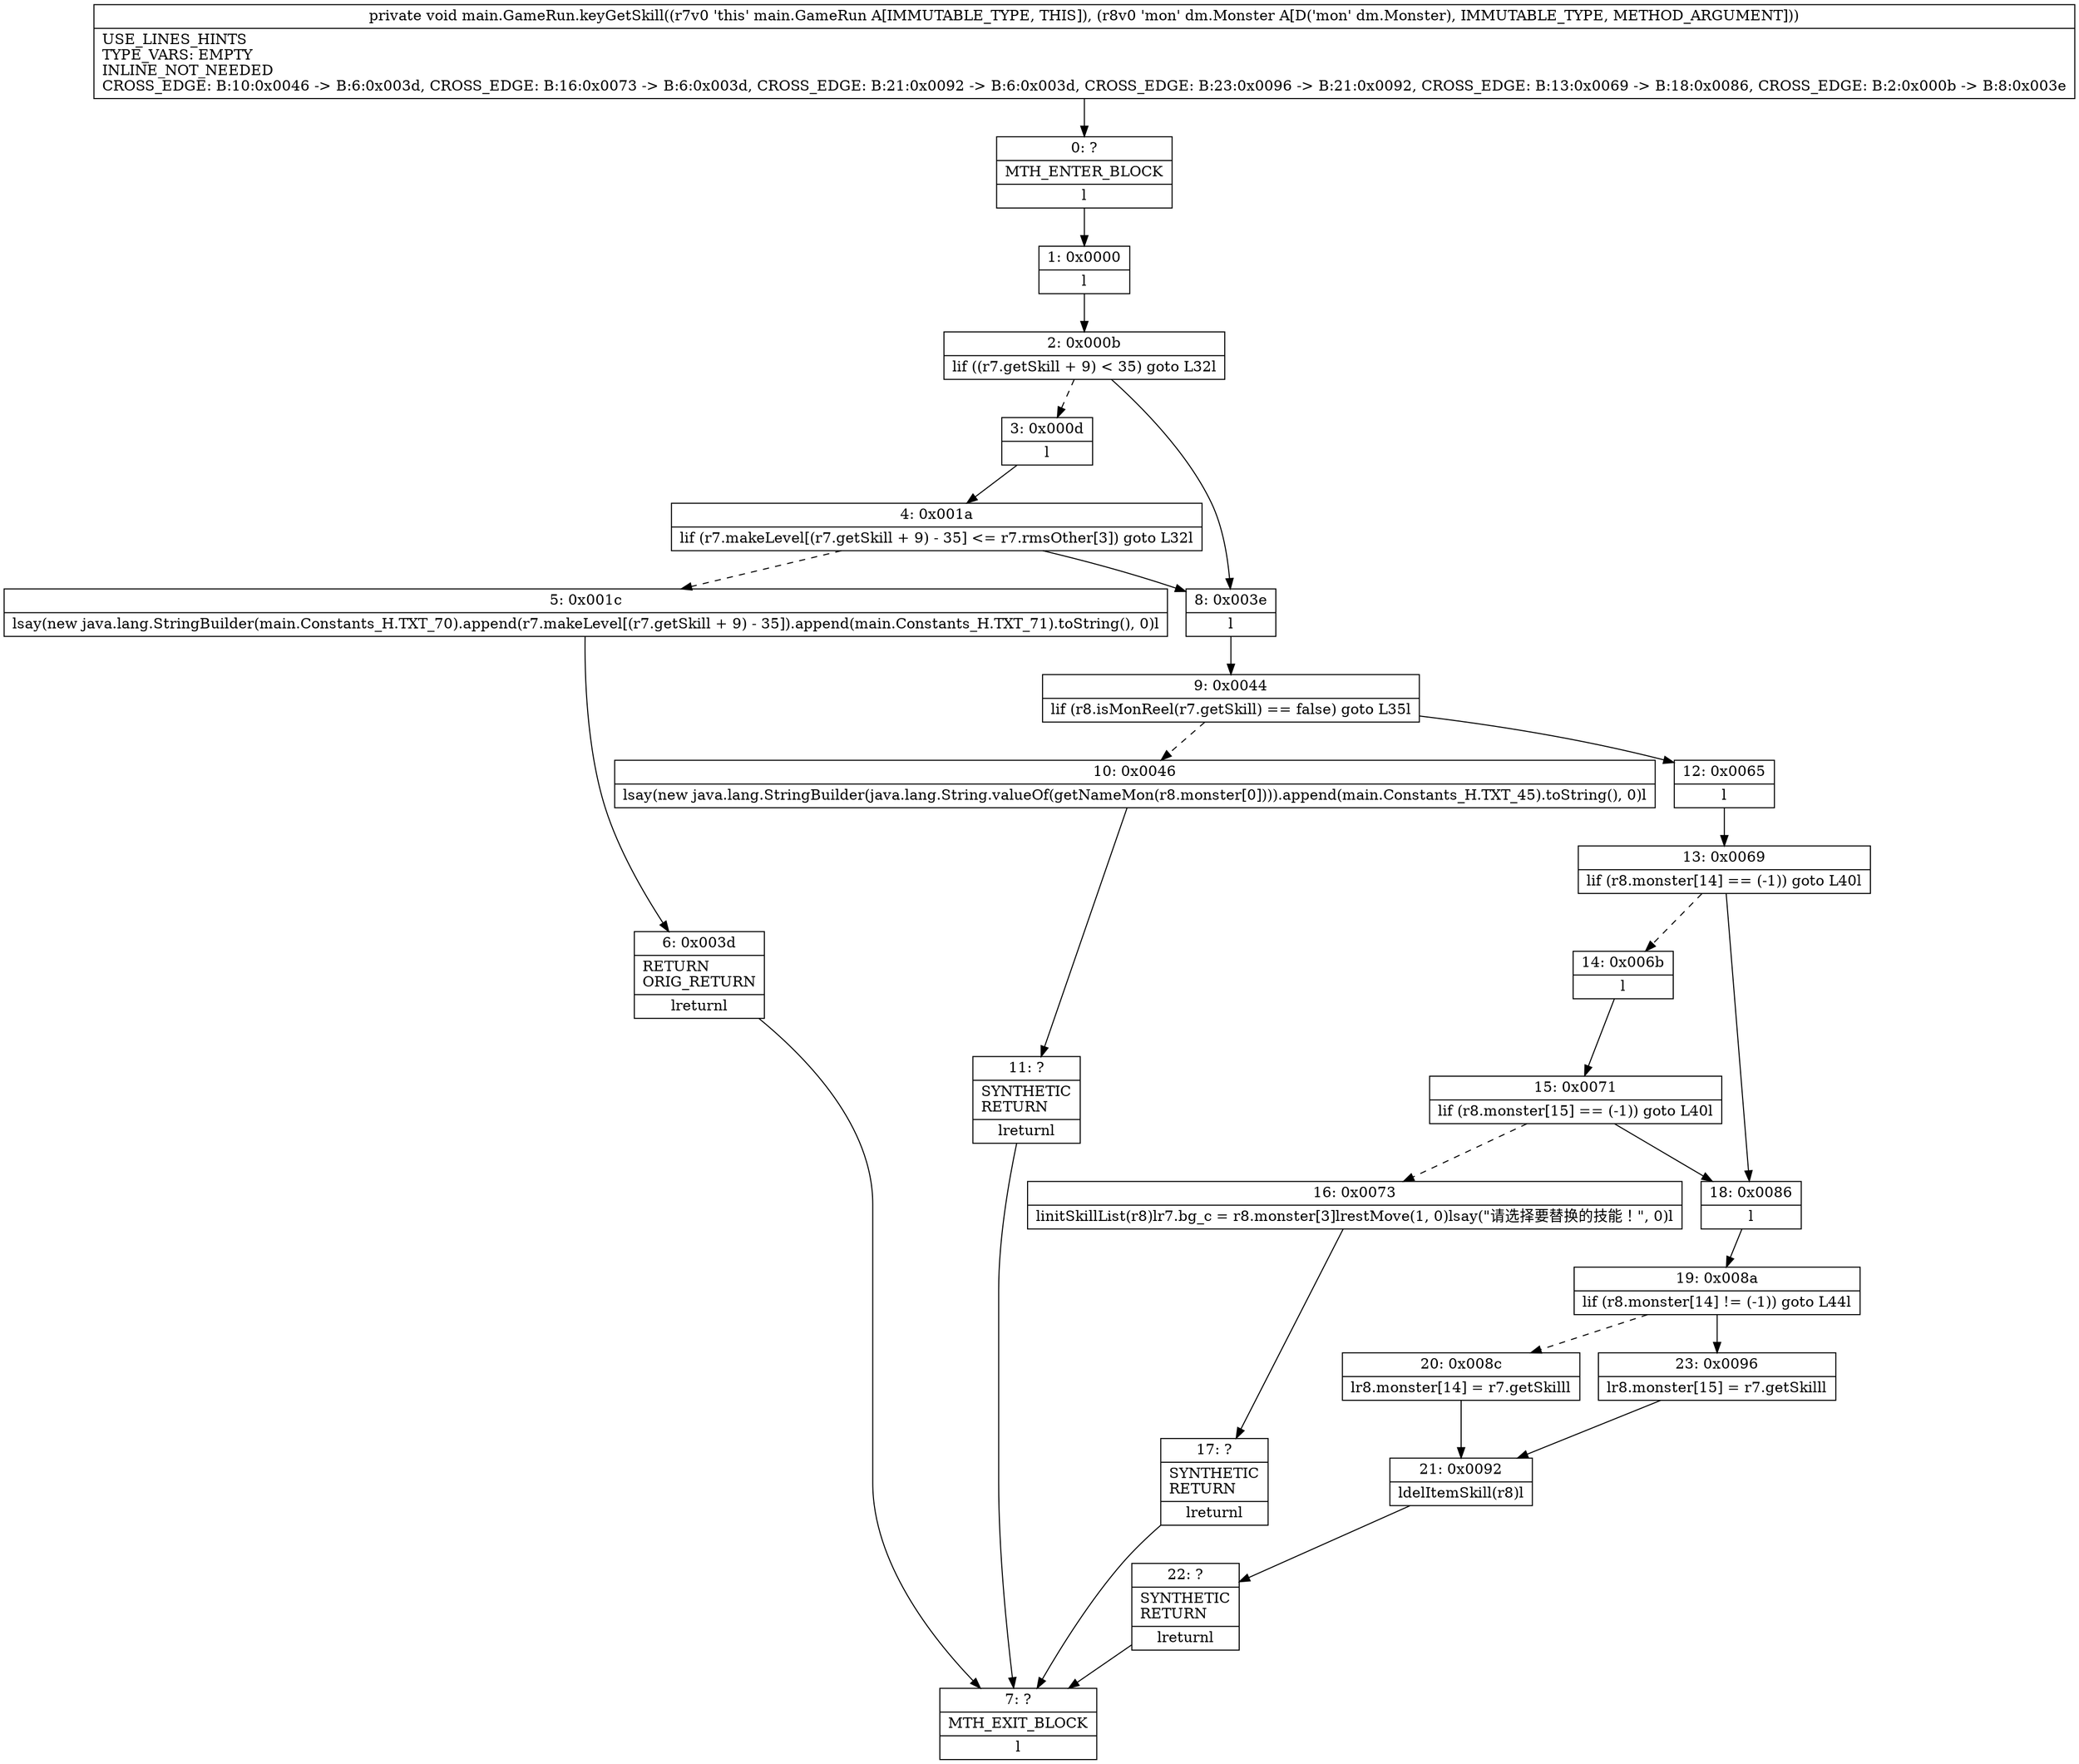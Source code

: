 digraph "CFG formain.GameRun.keyGetSkill(Ldm\/Monster;)V" {
Node_0 [shape=record,label="{0\:\ ?|MTH_ENTER_BLOCK\l|l}"];
Node_1 [shape=record,label="{1\:\ 0x0000|l}"];
Node_2 [shape=record,label="{2\:\ 0x000b|lif ((r7.getSkill + 9) \< 35) goto L32l}"];
Node_3 [shape=record,label="{3\:\ 0x000d|l}"];
Node_4 [shape=record,label="{4\:\ 0x001a|lif (r7.makeLevel[(r7.getSkill + 9) \- 35] \<= r7.rmsOther[3]) goto L32l}"];
Node_5 [shape=record,label="{5\:\ 0x001c|lsay(new java.lang.StringBuilder(main.Constants_H.TXT_70).append(r7.makeLevel[(r7.getSkill + 9) \- 35]).append(main.Constants_H.TXT_71).toString(), 0)l}"];
Node_6 [shape=record,label="{6\:\ 0x003d|RETURN\lORIG_RETURN\l|lreturnl}"];
Node_7 [shape=record,label="{7\:\ ?|MTH_EXIT_BLOCK\l|l}"];
Node_8 [shape=record,label="{8\:\ 0x003e|l}"];
Node_9 [shape=record,label="{9\:\ 0x0044|lif (r8.isMonReel(r7.getSkill) == false) goto L35l}"];
Node_10 [shape=record,label="{10\:\ 0x0046|lsay(new java.lang.StringBuilder(java.lang.String.valueOf(getNameMon(r8.monster[0]))).append(main.Constants_H.TXT_45).toString(), 0)l}"];
Node_11 [shape=record,label="{11\:\ ?|SYNTHETIC\lRETURN\l|lreturnl}"];
Node_12 [shape=record,label="{12\:\ 0x0065|l}"];
Node_13 [shape=record,label="{13\:\ 0x0069|lif (r8.monster[14] == (\-1)) goto L40l}"];
Node_14 [shape=record,label="{14\:\ 0x006b|l}"];
Node_15 [shape=record,label="{15\:\ 0x0071|lif (r8.monster[15] == (\-1)) goto L40l}"];
Node_16 [shape=record,label="{16\:\ 0x0073|linitSkillList(r8)lr7.bg_c = r8.monster[3]lrestMove(1, 0)lsay(\"请选择要替换的技能！\", 0)l}"];
Node_17 [shape=record,label="{17\:\ ?|SYNTHETIC\lRETURN\l|lreturnl}"];
Node_18 [shape=record,label="{18\:\ 0x0086|l}"];
Node_19 [shape=record,label="{19\:\ 0x008a|lif (r8.monster[14] != (\-1)) goto L44l}"];
Node_20 [shape=record,label="{20\:\ 0x008c|lr8.monster[14] = r7.getSkilll}"];
Node_21 [shape=record,label="{21\:\ 0x0092|ldelItemSkill(r8)l}"];
Node_22 [shape=record,label="{22\:\ ?|SYNTHETIC\lRETURN\l|lreturnl}"];
Node_23 [shape=record,label="{23\:\ 0x0096|lr8.monster[15] = r7.getSkilll}"];
MethodNode[shape=record,label="{private void main.GameRun.keyGetSkill((r7v0 'this' main.GameRun A[IMMUTABLE_TYPE, THIS]), (r8v0 'mon' dm.Monster A[D('mon' dm.Monster), IMMUTABLE_TYPE, METHOD_ARGUMENT]))  | USE_LINES_HINTS\lTYPE_VARS: EMPTY\lINLINE_NOT_NEEDED\lCROSS_EDGE: B:10:0x0046 \-\> B:6:0x003d, CROSS_EDGE: B:16:0x0073 \-\> B:6:0x003d, CROSS_EDGE: B:21:0x0092 \-\> B:6:0x003d, CROSS_EDGE: B:23:0x0096 \-\> B:21:0x0092, CROSS_EDGE: B:13:0x0069 \-\> B:18:0x0086, CROSS_EDGE: B:2:0x000b \-\> B:8:0x003e\l}"];
MethodNode -> Node_0;
Node_0 -> Node_1;
Node_1 -> Node_2;
Node_2 -> Node_3[style=dashed];
Node_2 -> Node_8;
Node_3 -> Node_4;
Node_4 -> Node_5[style=dashed];
Node_4 -> Node_8;
Node_5 -> Node_6;
Node_6 -> Node_7;
Node_8 -> Node_9;
Node_9 -> Node_10[style=dashed];
Node_9 -> Node_12;
Node_10 -> Node_11;
Node_11 -> Node_7;
Node_12 -> Node_13;
Node_13 -> Node_14[style=dashed];
Node_13 -> Node_18;
Node_14 -> Node_15;
Node_15 -> Node_16[style=dashed];
Node_15 -> Node_18;
Node_16 -> Node_17;
Node_17 -> Node_7;
Node_18 -> Node_19;
Node_19 -> Node_20[style=dashed];
Node_19 -> Node_23;
Node_20 -> Node_21;
Node_21 -> Node_22;
Node_22 -> Node_7;
Node_23 -> Node_21;
}

